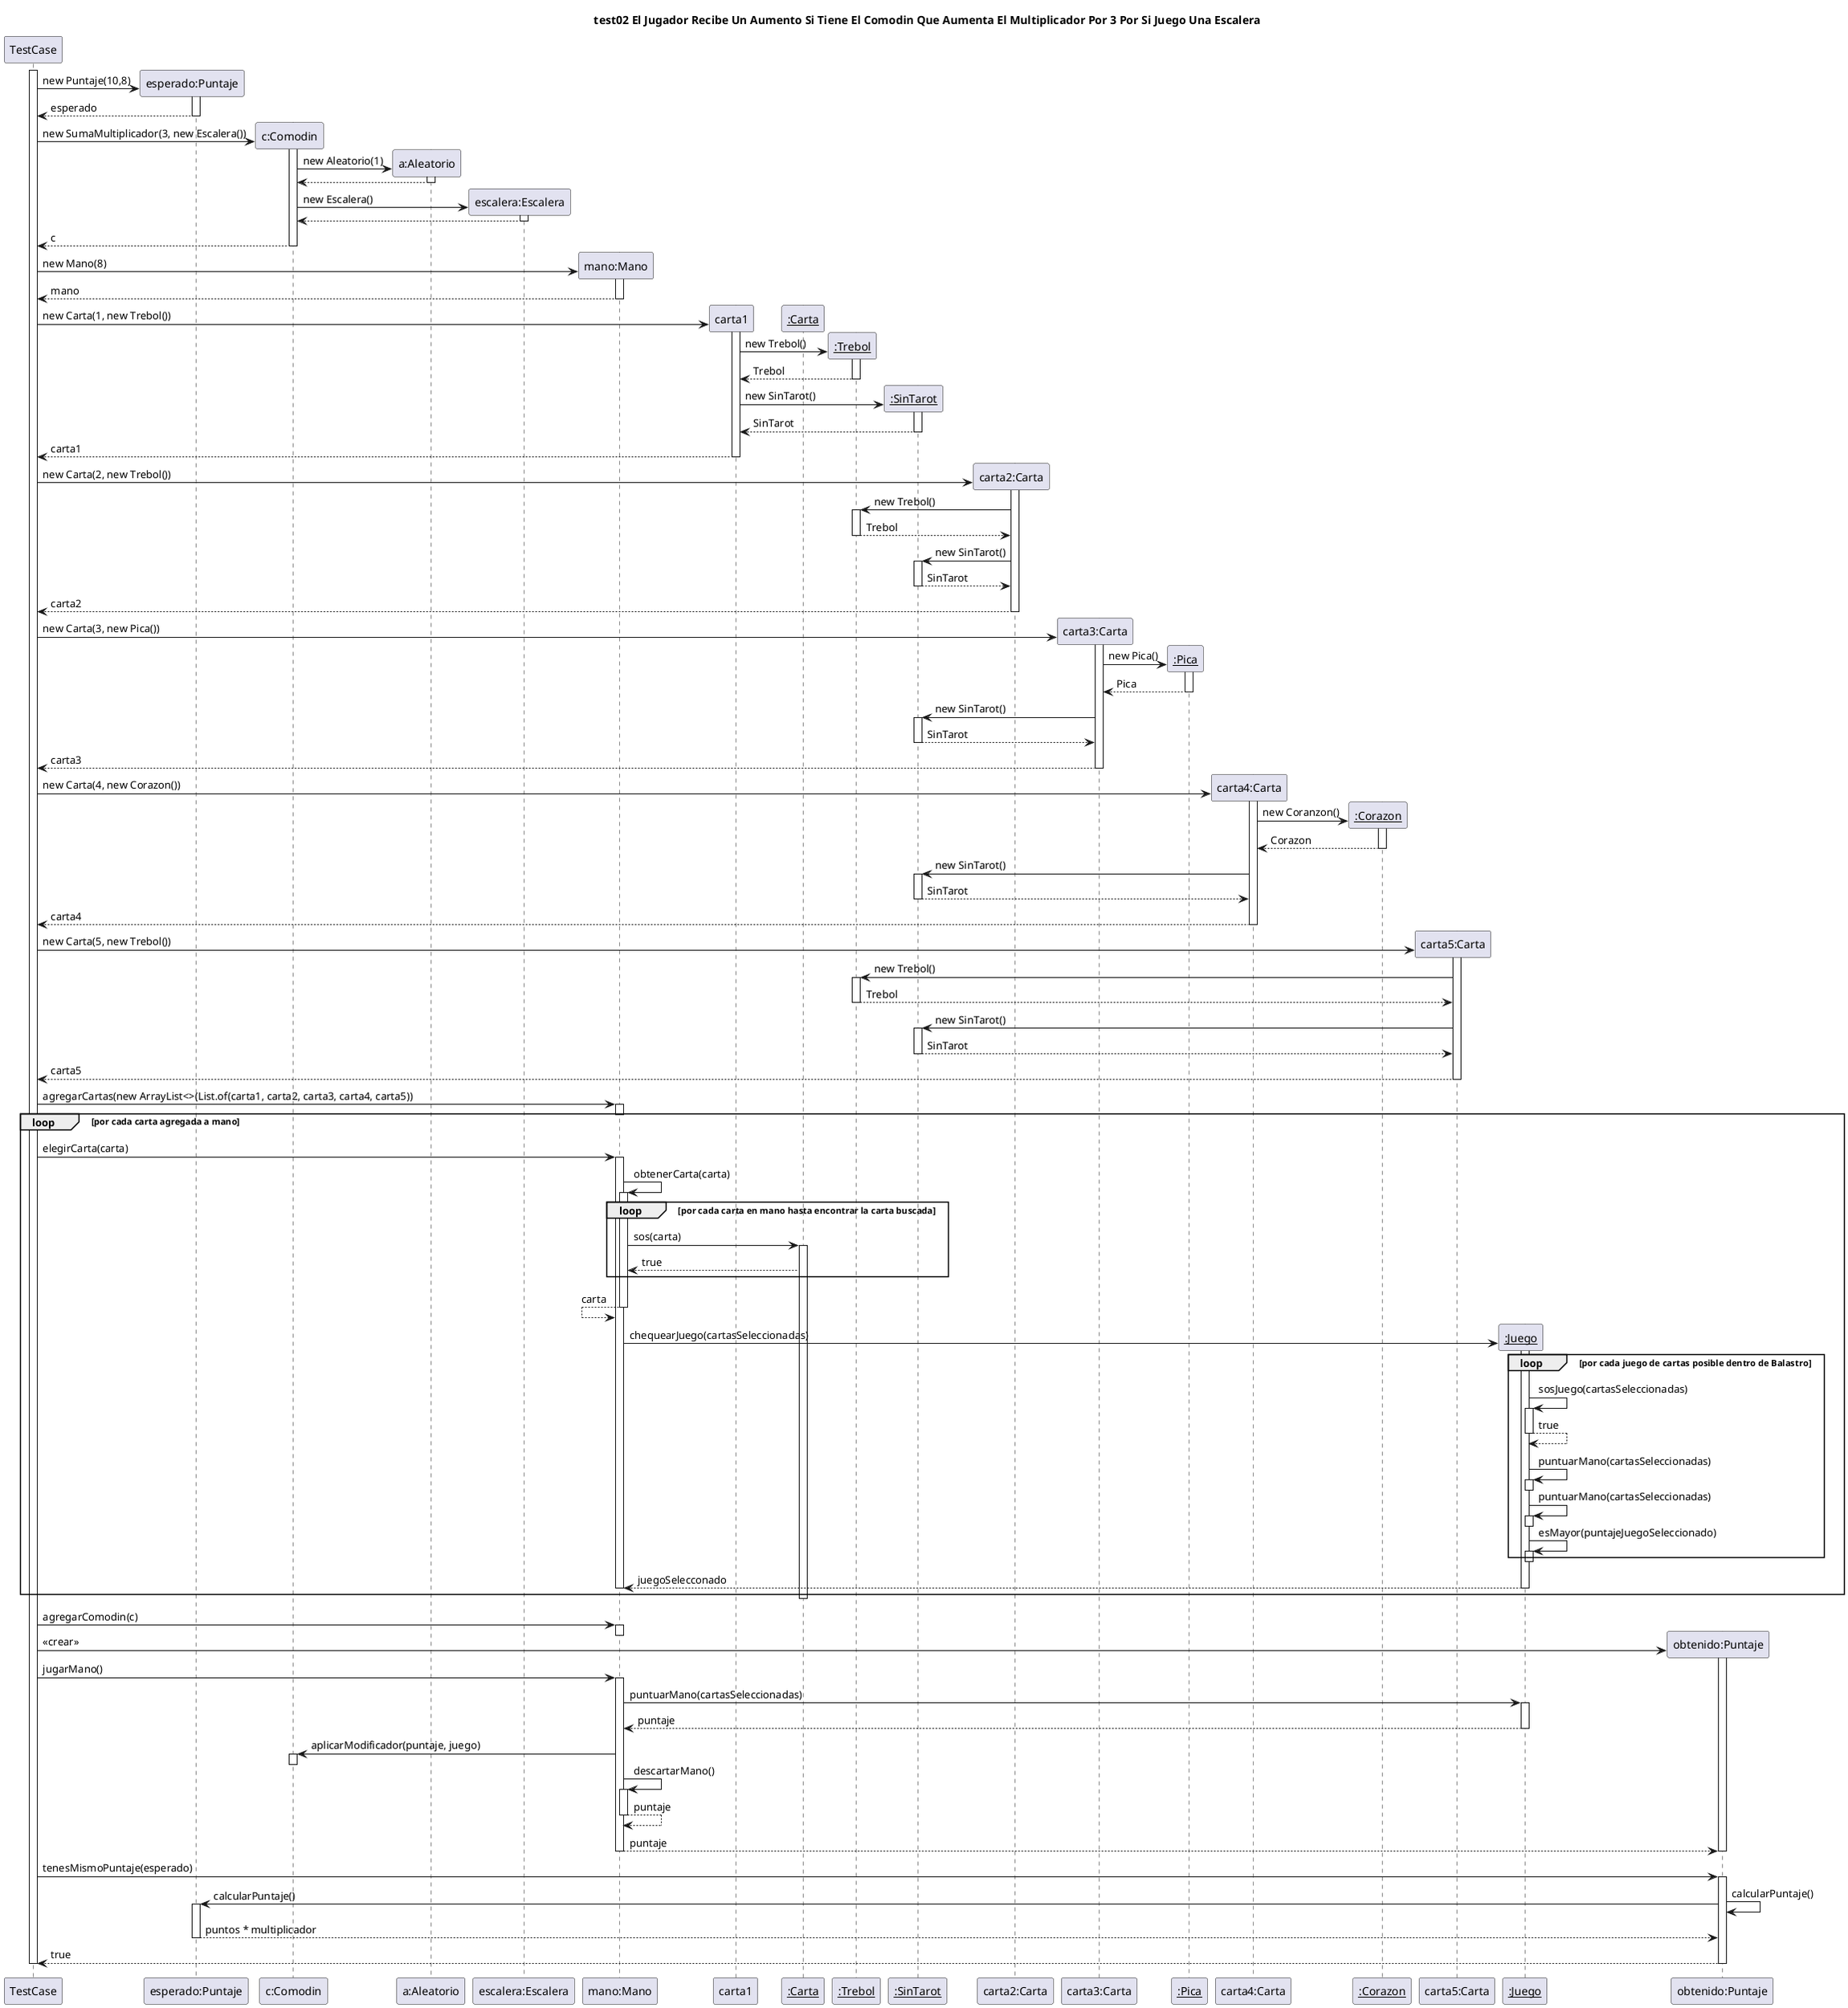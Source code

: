 @startuml casoDeUso2
title "test02 El Jugador Recibe Un Aumento Si Tiene El Comodin Que Aumenta El Multiplicador Por 3 Por Si Juego Una Escalera"
!pragma teoz true

participant "TestCase" as TestCase

activate TestCase

TestCase -> "esperado:Puntaje" as esperado **: new Puntaje(10,8)
activate esperado
TestCase <-- esperado : esperado
deactivate esperado

TestCase -> "c:Comodin" as comodin **: new SumaMultiplicador(3, new Escalera())

activate comodin
comodin -> "a:Aleatorio" as aleatorio **: new Aleatorio(1)
activate aleatorio
comodin <-- aleatorio
deactivate aleatorio
comodin -> "escalera:Escalera" as escalera ** : new Escalera()
activate escalera
comodin <-- escalera
deactivate escalera
TestCase <-- comodin : c
deactivate comodin

TestCase -> "mano:Mano" as mano **: new Mano(8)
activate mano
TestCase <-- mano : mano
deactivate mano

carta1 -[hidden]-> "__:Carta__" as instanciaCarta **: blank
& TestCase -> "carta1:Carta" as carta1 **: new Carta(1, new Trebol())
activate carta1
carta1 -> "__:Trebol__" as trebol **: new Trebol()
activate trebol
carta1 <-- trebol : Trebol
deactivate trebol
carta1 -> "__:SinTarot__" as sinTarot **: new SinTarot()
activate sinTarot
carta1 <-- sinTarot : SinTarot
deactivate sinTarot
TestCase <-- carta1 : carta1
deactivate carta1

TestCase -> "carta2:Carta" as carta2 **: new Carta(2, new Trebol())
activate carta2
carta2 -> trebol : new Trebol()
activate trebol
carta2 <-- trebol : Trebol
deactivate trebol
carta2 -> sinTarot : new SinTarot()
activate sinTarot
carta2 <-- sinTarot : SinTarot
deactivate sinTarot
TestCase <-- carta2 : carta2
deactivate carta2

TestCase -> "carta3:Carta" as carta3 **: new Carta(3, new Pica())
activate carta3
carta3 -> "__:Pica__" as pica **: new Pica()
activate pica
carta3 <-- pica: Pica
deactivate pica
carta3 -> sinTarot : new SinTarot()
activate sinTarot
carta3 <-- sinTarot : SinTarot
deactivate sinTarot
TestCase <-- carta3 : carta3
deactivate carta3

TestCase -> "carta4:Carta" as carta4 **: new Carta(4, new Corazon())
activate carta4
carta4 -> "__:Corazon__" as corazon **: new Coranzon()
activate corazon
carta4 <-- corazon: Corazon
deactivate corazon
carta4 -> sinTarot : new SinTarot()
activate sinTarot
carta4 <-- sinTarot : SinTarot
deactivate sinTarot
TestCase <-- carta4 : carta4
deactivate carta4

TestCase -> "carta5:Carta" as carta5 **: new Carta(5, new Trebol())
activate carta5
carta5 -> trebol : new Trebol()
activate trebol
carta5 <-- trebol : Trebol
deactivate trebol
carta5 -> sinTarot : new SinTarot()
activate sinTarot
carta5 <-- sinTarot : SinTarot
deactivate sinTarot
TestCase <-- carta5 : carta5
deactivate carta5

TestCase -> mano : agregarCartas(new ArrayList<>(List.of(carta1, carta2, carta3, carta4, carta5))
activate mano
deactivate mano

loop por cada carta agregada a mano
TestCase -> mano : elegirCarta(carta)
activate mano
mano -> mano : obtenerCarta(carta)
activate mano
loop por cada carta en mano hasta encontrar la carta buscada
mano -> instanciaCarta : sos(carta)
activate instanciaCarta
instanciaCarta --> mano : true
end
mano <-- mano : carta
deactivate mano
mano -> "__:Juego__" as juego **: chequearJuego(cartasSeleccionadas)
activate juego
loop por cada juego de cartas posible dentro de Balastro
juego -> juego : sosJuego(cartasSeleccionadas)
activate juego
juego --> juego : true
deactivate juego
juego -> juego : puntuarMano(cartasSeleccionadas)
activate juego
deactivate juego
juego -> juego : puntuarMano(cartasSeleccionadas)
activate juego
deactivate juego
juego -> juego : esMayor(puntajeJuegoSeleccionado)
activate juego
deactivate juego
end
mano <-- juego : juegoSelecconado
deactivate instanciaCarta
deactivate juego
deactivate mano
end

TestCase -> mano : agregarComodin(c)
activate mano
deactivate mano


TestCase -> "obtenido:Puntaje" as obtenido **: <<crear>>
activate obtenido

TestCase -> mano : jugarMano()
activate mano 
mano -> juego : puntuarMano(cartasSeleccionadas)
activate juego
mano <-- juego : puntaje
deactivate juego
mano -> comodin : aplicarModificador(puntaje, juego)
activate comodin 
deactivate comodin 
mano -> mano : descartarMano()
activate mano
mano --> mano : puntaje
deactivate mano
obtenido <-- mano : puntaje
deactivate obtenido
deactivate mano 

obtenido <- TestCase : tenesMismoPuntaje(esperado)
activate obtenido 
obtenido -> obtenido : calcularPuntaje()
 & obtenido -> esperado : calcularPuntaje()
activate esperado
esperado --> obtenido : puntos * multiplicador
deactivate esperado
obtenido --> TestCase: true
deactivate obtenido

deactivate TestCase

@enduml